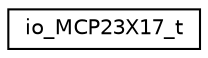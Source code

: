 digraph "Graphical Class Hierarchy"
{
 // LATEX_PDF_SIZE
  edge [fontname="Helvetica",fontsize="10",labelfontname="Helvetica",labelfontsize="10"];
  node [fontname="Helvetica",fontsize="10",shape=record];
  rankdir="LR";
  Node0 [label="io_MCP23X17_t",height=0.2,width=0.4,color="black", fillcolor="white", style="filled",URL="$structio___m_c_p23_x17__t.html",tooltip=" "];
}
